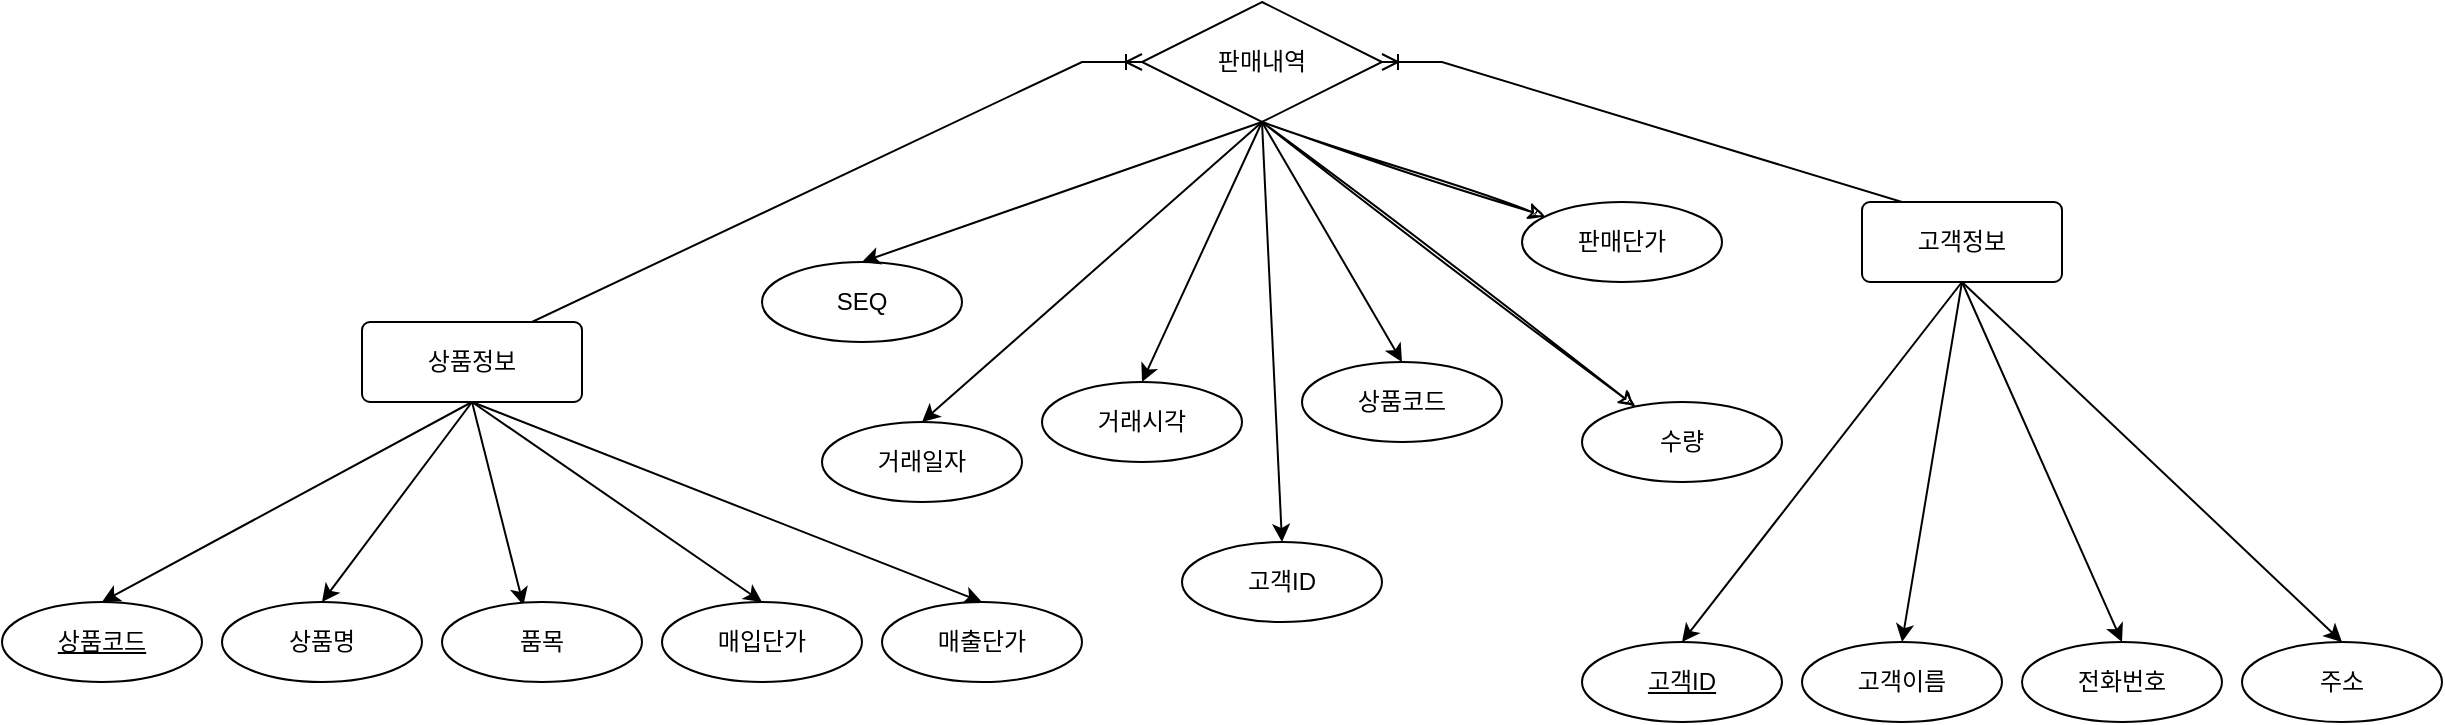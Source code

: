 <mxfile version="21.3.5" type="device">
  <diagram name="페이지-1" id="TXAw21Vn-HOKEwBjp5xd">
    <mxGraphModel dx="1434" dy="756" grid="1" gridSize="10" guides="1" tooltips="1" connect="1" arrows="1" fold="1" page="1" pageScale="1" pageWidth="4681" pageHeight="3300" math="0" shadow="0">
      <root>
        <mxCell id="0" />
        <mxCell id="1" parent="0" />
        <mxCell id="gAsIAId-F6kumP-rMcoh-8" style="rounded=0;orthogonalLoop=1;jettySize=auto;html=1;entryX=0.5;entryY=0;entryDx=0;entryDy=0;exitX=0.5;exitY=1;exitDx=0;exitDy=0;" parent="1" source="gAsIAId-F6kumP-rMcoh-1" target="gAsIAId-F6kumP-rMcoh-2" edge="1">
          <mxGeometry relative="1" as="geometry">
            <mxPoint x="355" y="550" as="sourcePoint" />
          </mxGeometry>
        </mxCell>
        <mxCell id="gAsIAId-F6kumP-rMcoh-9" style="rounded=0;orthogonalLoop=1;jettySize=auto;html=1;entryX=0.5;entryY=0;entryDx=0;entryDy=0;exitX=0.5;exitY=1;exitDx=0;exitDy=0;" parent="1" source="gAsIAId-F6kumP-rMcoh-1" target="gAsIAId-F6kumP-rMcoh-3" edge="1">
          <mxGeometry relative="1" as="geometry" />
        </mxCell>
        <mxCell id="gAsIAId-F6kumP-rMcoh-10" style="rounded=0;orthogonalLoop=1;jettySize=auto;html=1;entryX=0.407;entryY=0.042;entryDx=0;entryDy=0;entryPerimeter=0;exitX=0.5;exitY=1;exitDx=0;exitDy=0;" parent="1" source="gAsIAId-F6kumP-rMcoh-1" target="gAsIAId-F6kumP-rMcoh-4" edge="1">
          <mxGeometry relative="1" as="geometry" />
        </mxCell>
        <mxCell id="gAsIAId-F6kumP-rMcoh-11" style="rounded=0;orthogonalLoop=1;jettySize=auto;html=1;exitX=0.5;exitY=1;exitDx=0;exitDy=0;entryX=0.5;entryY=0;entryDx=0;entryDy=0;" parent="1" source="gAsIAId-F6kumP-rMcoh-1" target="gAsIAId-F6kumP-rMcoh-5" edge="1">
          <mxGeometry relative="1" as="geometry" />
        </mxCell>
        <mxCell id="gAsIAId-F6kumP-rMcoh-12" style="rounded=0;orthogonalLoop=1;jettySize=auto;html=1;exitX=0.5;exitY=1;exitDx=0;exitDy=0;entryX=0.5;entryY=0;entryDx=0;entryDy=0;" parent="1" source="gAsIAId-F6kumP-rMcoh-1" target="gAsIAId-F6kumP-rMcoh-6" edge="1">
          <mxGeometry relative="1" as="geometry" />
        </mxCell>
        <mxCell id="gAsIAId-F6kumP-rMcoh-1" value="상품정보" style="rounded=1;arcSize=10;whiteSpace=wrap;html=1;align=center;" parent="1" vertex="1">
          <mxGeometry x="200" y="450" width="110" height="40" as="geometry" />
        </mxCell>
        <mxCell id="gAsIAId-F6kumP-rMcoh-2" value="상품코드" style="ellipse;whiteSpace=wrap;html=1;align=center;fontStyle=4;" parent="1" vertex="1">
          <mxGeometry x="20" y="590" width="100" height="40" as="geometry" />
        </mxCell>
        <mxCell id="gAsIAId-F6kumP-rMcoh-3" value="상품명" style="ellipse;whiteSpace=wrap;html=1;align=center;" parent="1" vertex="1">
          <mxGeometry x="130" y="590" width="100" height="40" as="geometry" />
        </mxCell>
        <mxCell id="gAsIAId-F6kumP-rMcoh-4" value="품목" style="ellipse;whiteSpace=wrap;html=1;align=center;" parent="1" vertex="1">
          <mxGeometry x="240" y="590" width="100" height="40" as="geometry" />
        </mxCell>
        <mxCell id="gAsIAId-F6kumP-rMcoh-5" value="매입단가" style="ellipse;whiteSpace=wrap;html=1;align=center;" parent="1" vertex="1">
          <mxGeometry x="350" y="590" width="100" height="40" as="geometry" />
        </mxCell>
        <mxCell id="gAsIAId-F6kumP-rMcoh-6" value="매출단가" style="ellipse;whiteSpace=wrap;html=1;align=center;" parent="1" vertex="1">
          <mxGeometry x="460" y="590" width="100" height="40" as="geometry" />
        </mxCell>
        <mxCell id="gAsIAId-F6kumP-rMcoh-15" value="고객ID" style="ellipse;whiteSpace=wrap;html=1;align=center;fontStyle=4;" parent="1" vertex="1">
          <mxGeometry x="810" y="610" width="100" height="40" as="geometry" />
        </mxCell>
        <mxCell id="gAsIAId-F6kumP-rMcoh-16" value="SEQ" style="ellipse;whiteSpace=wrap;html=1;align=center;" parent="1" vertex="1">
          <mxGeometry x="400" y="420" width="100" height="40" as="geometry" />
        </mxCell>
        <mxCell id="gAsIAId-F6kumP-rMcoh-17" value="거래일자" style="ellipse;whiteSpace=wrap;html=1;align=center;" parent="1" vertex="1">
          <mxGeometry x="430" y="500" width="100" height="40" as="geometry" />
        </mxCell>
        <mxCell id="gAsIAId-F6kumP-rMcoh-18" value="거래시각" style="ellipse;whiteSpace=wrap;html=1;align=center;" parent="1" vertex="1">
          <mxGeometry x="540" y="480" width="100" height="40" as="geometry" />
        </mxCell>
        <mxCell id="gAsIAId-F6kumP-rMcoh-19" value="고객ID" style="ellipse;whiteSpace=wrap;html=1;align=center;" parent="1" vertex="1">
          <mxGeometry x="610" y="560" width="100" height="40" as="geometry" />
        </mxCell>
        <mxCell id="gAsIAId-F6kumP-rMcoh-20" value="상품코드" style="ellipse;whiteSpace=wrap;html=1;align=center;" parent="1" vertex="1">
          <mxGeometry x="670" y="470" width="100" height="40" as="geometry" />
        </mxCell>
        <mxCell id="gAsIAId-F6kumP-rMcoh-21" style="rounded=0;orthogonalLoop=1;jettySize=auto;html=1;entryX=0.5;entryY=0;entryDx=0;entryDy=0;exitX=0.5;exitY=1;exitDx=0;exitDy=0;" parent="1" source="bG6xPm5yPnjNGHDxtbHH-2" target="gAsIAId-F6kumP-rMcoh-15" edge="1">
          <mxGeometry relative="1" as="geometry">
            <mxPoint x="1070" y="550" as="sourcePoint" />
            <mxPoint x="725" y="370" as="targetPoint" />
          </mxGeometry>
        </mxCell>
        <mxCell id="gAsIAId-F6kumP-rMcoh-22" style="rounded=0;orthogonalLoop=1;jettySize=auto;html=1;entryX=0.5;entryY=0;entryDx=0;entryDy=0;exitX=0.5;exitY=1;exitDx=0;exitDy=0;" parent="1" source="bG6xPm5yPnjNGHDxtbHH-1" target="gAsIAId-F6kumP-rMcoh-16" edge="1">
          <mxGeometry relative="1" as="geometry">
            <mxPoint x="660" y="500" as="sourcePoint" />
            <mxPoint x="550" y="640" as="targetPoint" />
          </mxGeometry>
        </mxCell>
        <mxCell id="gAsIAId-F6kumP-rMcoh-23" style="rounded=0;orthogonalLoop=1;jettySize=auto;html=1;entryX=0.5;entryY=0;entryDx=0;entryDy=0;exitX=0.5;exitY=1;exitDx=0;exitDy=0;" parent="1" source="bG6xPm5yPnjNGHDxtbHH-1" target="gAsIAId-F6kumP-rMcoh-17" edge="1">
          <mxGeometry relative="1" as="geometry">
            <mxPoint x="660" y="500" as="sourcePoint" />
            <mxPoint x="660" y="640" as="targetPoint" />
          </mxGeometry>
        </mxCell>
        <mxCell id="gAsIAId-F6kumP-rMcoh-24" style="rounded=0;orthogonalLoop=1;jettySize=auto;html=1;entryX=0.5;entryY=0;entryDx=0;entryDy=0;exitX=0.5;exitY=1;exitDx=0;exitDy=0;" parent="1" source="bG6xPm5yPnjNGHDxtbHH-1" target="gAsIAId-F6kumP-rMcoh-18" edge="1">
          <mxGeometry relative="1" as="geometry">
            <mxPoint x="660" y="500" as="sourcePoint" />
            <mxPoint x="770" y="640" as="targetPoint" />
          </mxGeometry>
        </mxCell>
        <mxCell id="gAsIAId-F6kumP-rMcoh-25" style="rounded=0;orthogonalLoop=1;jettySize=auto;html=1;entryX=0.5;entryY=0;entryDx=0;entryDy=0;exitX=0.5;exitY=1;exitDx=0;exitDy=0;" parent="1" target="gAsIAId-F6kumP-rMcoh-19" edge="1" source="bG6xPm5yPnjNGHDxtbHH-1">
          <mxGeometry relative="1" as="geometry">
            <mxPoint x="650" y="440" as="sourcePoint" />
            <mxPoint x="880" y="640" as="targetPoint" />
          </mxGeometry>
        </mxCell>
        <mxCell id="gAsIAId-F6kumP-rMcoh-26" style="rounded=0;orthogonalLoop=1;jettySize=auto;html=1;entryX=0.5;entryY=0;entryDx=0;entryDy=0;exitX=0.5;exitY=1;exitDx=0;exitDy=0;" parent="1" source="bG6xPm5yPnjNGHDxtbHH-1" target="gAsIAId-F6kumP-rMcoh-20" edge="1">
          <mxGeometry relative="1" as="geometry">
            <mxPoint x="650" y="450" as="sourcePoint" />
            <mxPoint x="990" y="640" as="targetPoint" />
          </mxGeometry>
        </mxCell>
        <mxCell id="bOG9O_3kAjYoxlSWEpZ5-2" style="rounded=0;sketch=1;hachureGap=4;jiggle=2;curveFitting=1;orthogonalLoop=1;jettySize=auto;html=1;fontFamily=Architects Daughter;fontSource=https%3A%2F%2Ffonts.googleapis.com%2Fcss%3Ffamily%3DArchitects%2BDaughter;fontSize=16;exitX=0.5;exitY=1;exitDx=0;exitDy=0;" edge="1" parent="1" source="bG6xPm5yPnjNGHDxtbHH-1" target="bOG9O_3kAjYoxlSWEpZ5-1">
          <mxGeometry relative="1" as="geometry" />
        </mxCell>
        <mxCell id="bOG9O_3kAjYoxlSWEpZ5-4" style="rounded=0;sketch=1;hachureGap=4;jiggle=2;curveFitting=1;orthogonalLoop=1;jettySize=auto;html=1;fontFamily=Architects Daughter;fontSource=https%3A%2F%2Ffonts.googleapis.com%2Fcss%3Ffamily%3DArchitects%2BDaughter;fontSize=16;exitX=0.5;exitY=1;exitDx=0;exitDy=0;" edge="1" parent="1" source="bG6xPm5yPnjNGHDxtbHH-1" target="bOG9O_3kAjYoxlSWEpZ5-3">
          <mxGeometry relative="1" as="geometry" />
        </mxCell>
        <mxCell id="bG6xPm5yPnjNGHDxtbHH-1" value="판매내역" style="shape=rhombus;perimeter=rhombusPerimeter;whiteSpace=wrap;html=1;align=center;" parent="1" vertex="1">
          <mxGeometry x="590" y="290" width="120" height="60" as="geometry" />
        </mxCell>
        <mxCell id="bG6xPm5yPnjNGHDxtbHH-2" value="고객정보" style="rounded=1;arcSize=10;whiteSpace=wrap;html=1;align=center;" parent="1" vertex="1">
          <mxGeometry x="950" y="390" width="100" height="40" as="geometry" />
        </mxCell>
        <mxCell id="bG6xPm5yPnjNGHDxtbHH-3" value="" style="edgeStyle=entityRelationEdgeStyle;fontSize=12;html=1;endArrow=ERoneToMany;rounded=0;exitX=0.5;exitY=0;exitDx=0;exitDy=0;entryX=1;entryY=0.5;entryDx=0;entryDy=0;" parent="1" source="bG6xPm5yPnjNGHDxtbHH-2" target="bG6xPm5yPnjNGHDxtbHH-1" edge="1">
          <mxGeometry width="100" height="100" relative="1" as="geometry">
            <mxPoint x="650" y="650" as="sourcePoint" />
            <mxPoint x="750" y="550" as="targetPoint" />
          </mxGeometry>
        </mxCell>
        <mxCell id="bG6xPm5yPnjNGHDxtbHH-4" value="" style="edgeStyle=entityRelationEdgeStyle;fontSize=12;html=1;endArrow=ERoneToMany;rounded=0;exitX=0.5;exitY=0;exitDx=0;exitDy=0;entryX=0;entryY=0.5;entryDx=0;entryDy=0;" parent="1" source="gAsIAId-F6kumP-rMcoh-1" target="bG6xPm5yPnjNGHDxtbHH-1" edge="1">
          <mxGeometry width="100" height="100" relative="1" as="geometry">
            <mxPoint x="650" y="650" as="sourcePoint" />
            <mxPoint x="750" y="550" as="targetPoint" />
          </mxGeometry>
        </mxCell>
        <mxCell id="bG6xPm5yPnjNGHDxtbHH-5" value="고객이름" style="ellipse;whiteSpace=wrap;html=1;align=center;" parent="1" vertex="1">
          <mxGeometry x="920" y="610" width="100" height="40" as="geometry" />
        </mxCell>
        <mxCell id="bG6xPm5yPnjNGHDxtbHH-7" value="전화번호" style="ellipse;whiteSpace=wrap;html=1;align=center;" parent="1" vertex="1">
          <mxGeometry x="1030" y="610" width="100" height="40" as="geometry" />
        </mxCell>
        <mxCell id="bG6xPm5yPnjNGHDxtbHH-8" value="주소" style="ellipse;whiteSpace=wrap;html=1;align=center;" parent="1" vertex="1">
          <mxGeometry x="1140" y="610" width="100" height="40" as="geometry" />
        </mxCell>
        <mxCell id="bG6xPm5yPnjNGHDxtbHH-9" style="rounded=0;orthogonalLoop=1;jettySize=auto;html=1;entryX=0.5;entryY=0;entryDx=0;entryDy=0;exitX=0.5;exitY=1;exitDx=0;exitDy=0;" parent="1" source="bG6xPm5yPnjNGHDxtbHH-2" target="bG6xPm5yPnjNGHDxtbHH-5" edge="1">
          <mxGeometry relative="1" as="geometry">
            <mxPoint x="1010" y="630" as="sourcePoint" />
            <mxPoint x="890" y="690" as="targetPoint" />
          </mxGeometry>
        </mxCell>
        <mxCell id="bG6xPm5yPnjNGHDxtbHH-10" style="rounded=0;orthogonalLoop=1;jettySize=auto;html=1;entryX=0.5;entryY=0;entryDx=0;entryDy=0;exitX=0.5;exitY=1;exitDx=0;exitDy=0;" parent="1" source="bG6xPm5yPnjNGHDxtbHH-2" target="bG6xPm5yPnjNGHDxtbHH-7" edge="1">
          <mxGeometry relative="1" as="geometry">
            <mxPoint x="1000" y="620" as="sourcePoint" />
            <mxPoint x="1010" y="690" as="targetPoint" />
          </mxGeometry>
        </mxCell>
        <mxCell id="bG6xPm5yPnjNGHDxtbHH-11" style="rounded=0;orthogonalLoop=1;jettySize=auto;html=1;entryX=0.5;entryY=0;entryDx=0;entryDy=0;exitX=0.5;exitY=1;exitDx=0;exitDy=0;" parent="1" target="bG6xPm5yPnjNGHDxtbHH-8" edge="1" source="bG6xPm5yPnjNGHDxtbHH-2">
          <mxGeometry relative="1" as="geometry">
            <mxPoint x="1090" y="470" as="sourcePoint" />
            <mxPoint x="1130" y="690" as="targetPoint" />
          </mxGeometry>
        </mxCell>
        <mxCell id="bOG9O_3kAjYoxlSWEpZ5-1" value="수량" style="ellipse;whiteSpace=wrap;html=1;align=center;" vertex="1" parent="1">
          <mxGeometry x="810" y="490" width="100" height="40" as="geometry" />
        </mxCell>
        <mxCell id="bOG9O_3kAjYoxlSWEpZ5-3" value="판매단가" style="ellipse;whiteSpace=wrap;html=1;align=center;" vertex="1" parent="1">
          <mxGeometry x="780" y="390" width="100" height="40" as="geometry" />
        </mxCell>
      </root>
    </mxGraphModel>
  </diagram>
</mxfile>
